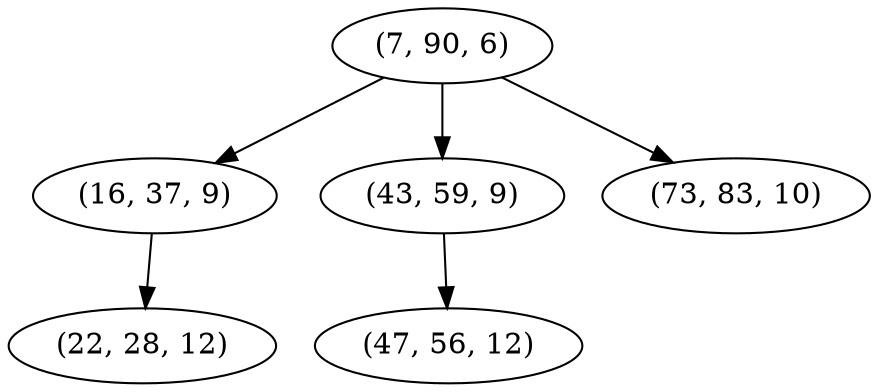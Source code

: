 digraph tree {
    "(7, 90, 6)";
    "(16, 37, 9)";
    "(22, 28, 12)";
    "(43, 59, 9)";
    "(47, 56, 12)";
    "(73, 83, 10)";
    "(7, 90, 6)" -> "(16, 37, 9)";
    "(7, 90, 6)" -> "(43, 59, 9)";
    "(7, 90, 6)" -> "(73, 83, 10)";
    "(16, 37, 9)" -> "(22, 28, 12)";
    "(43, 59, 9)" -> "(47, 56, 12)";
}
